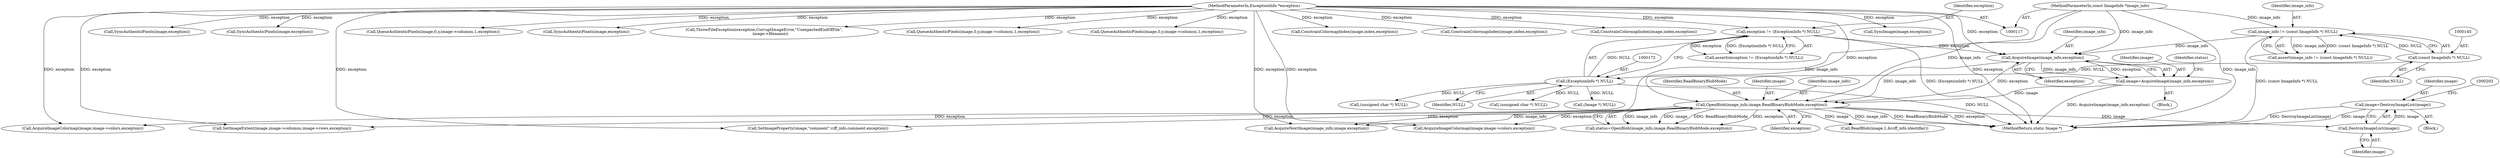 digraph "0_ImageMagick_134463b926fa965571aa4febd61b810be5e7da05_0@pointer" {
"1000197" [label="(Call,image=DestroyImageList(image))"];
"1000199" [label="(Call,DestroyImageList(image))"];
"1000187" [label="(Call,OpenBlob(image_info,image,ReadBinaryBlobMode,exception))"];
"1000182" [label="(Call,AcquireImage(image_info,exception))"];
"1000142" [label="(Call,image_info != (const ImageInfo *) NULL)"];
"1000118" [label="(MethodParameterIn,const ImageInfo *image_info)"];
"1000144" [label="(Call,(const ImageInfo *) NULL)"];
"1000169" [label="(Call,exception != (ExceptionInfo *) NULL)"];
"1000119" [label="(MethodParameterIn,ExceptionInfo *exception)"];
"1000171" [label="(Call,(ExceptionInfo *) NULL)"];
"1000180" [label="(Call,image=AcquireImage(image_info,exception))"];
"1002183" [label="(Call,ConstrainColormapIndex(image,index,exception))"];
"1002163" [label="(Call,ConstrainColormapIndex(image,index,exception))"];
"1000181" [label="(Identifier,image)"];
"1000170" [label="(Identifier,exception)"];
"1000190" [label="(Identifier,ReadBinaryBlobMode)"];
"1000760" [label="(Call,AcquireImageColormap(image,image->colors,exception))"];
"1002316" [label="(Call,AcquireNextImage(image_info,image,exception))"];
"1002258" [label="(Call,SyncImage(image,exception))"];
"1000142" [label="(Call,image_info != (const ImageInfo *) NULL)"];
"1000187" [label="(Call,OpenBlob(image_info,image,ReadBinaryBlobMode,exception))"];
"1000189" [label="(Identifier,image)"];
"1002370" [label="(MethodReturn,static Image *)"];
"1001913" [label="(Call,SyncAuthenticPixels(image,exception))"];
"1000171" [label="(Call,(ExceptionInfo *) NULL)"];
"1000169" [label="(Call,exception != (ExceptionInfo *) NULL)"];
"1000202" [label="(Call,(Image *) NULL)"];
"1000119" [label="(MethodParameterIn,ExceptionInfo *exception)"];
"1000188" [label="(Identifier,image_info)"];
"1000183" [label="(Identifier,image_info)"];
"1000144" [label="(Call,(const ImageInfo *) NULL)"];
"1002214" [label="(Call,SyncAuthenticPixels(image,exception))"];
"1000168" [label="(Call,assert(exception != (ExceptionInfo *) NULL))"];
"1000146" [label="(Identifier,NULL)"];
"1001727" [label="(Call,QueueAuthenticPixels(image,0,y,image->columns,1,exception))"];
"1002008" [label="(Call,SyncAuthenticPixels(image,exception))"];
"1002267" [label="(Call,ThrowFileException(exception,CorruptImageError,\"UnexpectedEndOfFile\",\n          image->filename))"];
"1000118" [label="(MethodParameterIn,const ImageInfo *image_info)"];
"1001324" [label="(Call,(unsigned char *) NULL)"];
"1000316" [label="(Call,SetImageProperty(image,\"comment\",viff_info.comment,exception))"];
"1000197" [label="(Call,image=DestroyImageList(image))"];
"1000196" [label="(Block,)"];
"1000186" [label="(Identifier,status)"];
"1000185" [label="(Call,status=OpenBlob(image_info,image,ReadBinaryBlobMode,exception))"];
"1000199" [label="(Call,DestroyImageList(image))"];
"1000173" [label="(Identifier,NULL)"];
"1000871" [label="(Call,(unsigned char *) NULL)"];
"1000182" [label="(Call,AcquireImage(image_info,exception))"];
"1000191" [label="(Identifier,exception)"];
"1001201" [label="(Call,SetImageExtent(image,image->columns,image->rows,exception))"];
"1000200" [label="(Identifier,image)"];
"1001966" [label="(Call,QueueAuthenticPixels(image,0,y,image->columns,1,exception))"];
"1002067" [label="(Call,QueueAuthenticPixels(image,0,y,image->columns,1,exception))"];
"1000207" [label="(Call,ReadBlob(image,1,&viff_info.identifier))"];
"1000824" [label="(Call,AcquireImageColormap(image,image->colors,exception))"];
"1002143" [label="(Call,ConstrainColormapIndex(image,index,exception))"];
"1000120" [label="(Block,)"];
"1000141" [label="(Call,assert(image_info != (const ImageInfo *) NULL))"];
"1000180" [label="(Call,image=AcquireImage(image_info,exception))"];
"1000198" [label="(Identifier,image)"];
"1000143" [label="(Identifier,image_info)"];
"1000184" [label="(Identifier,exception)"];
"1000197" -> "1000196"  [label="AST: "];
"1000197" -> "1000199"  [label="CFG: "];
"1000198" -> "1000197"  [label="AST: "];
"1000199" -> "1000197"  [label="AST: "];
"1000203" -> "1000197"  [label="CFG: "];
"1000197" -> "1002370"  [label="DDG: DestroyImageList(image)"];
"1000197" -> "1002370"  [label="DDG: image"];
"1000199" -> "1000197"  [label="DDG: image"];
"1000199" -> "1000200"  [label="CFG: "];
"1000200" -> "1000199"  [label="AST: "];
"1000187" -> "1000199"  [label="DDG: image"];
"1000187" -> "1000185"  [label="AST: "];
"1000187" -> "1000191"  [label="CFG: "];
"1000188" -> "1000187"  [label="AST: "];
"1000189" -> "1000187"  [label="AST: "];
"1000190" -> "1000187"  [label="AST: "];
"1000191" -> "1000187"  [label="AST: "];
"1000185" -> "1000187"  [label="CFG: "];
"1000187" -> "1002370"  [label="DDG: image_info"];
"1000187" -> "1002370"  [label="DDG: ReadBinaryBlobMode"];
"1000187" -> "1002370"  [label="DDG: exception"];
"1000187" -> "1000185"  [label="DDG: image_info"];
"1000187" -> "1000185"  [label="DDG: image"];
"1000187" -> "1000185"  [label="DDG: ReadBinaryBlobMode"];
"1000187" -> "1000185"  [label="DDG: exception"];
"1000182" -> "1000187"  [label="DDG: image_info"];
"1000182" -> "1000187"  [label="DDG: exception"];
"1000118" -> "1000187"  [label="DDG: image_info"];
"1000180" -> "1000187"  [label="DDG: image"];
"1000119" -> "1000187"  [label="DDG: exception"];
"1000187" -> "1000207"  [label="DDG: image"];
"1000187" -> "1000316"  [label="DDG: exception"];
"1000187" -> "1000760"  [label="DDG: exception"];
"1000187" -> "1000824"  [label="DDG: exception"];
"1000187" -> "1001201"  [label="DDG: exception"];
"1000187" -> "1002316"  [label="DDG: image_info"];
"1000182" -> "1000180"  [label="AST: "];
"1000182" -> "1000184"  [label="CFG: "];
"1000183" -> "1000182"  [label="AST: "];
"1000184" -> "1000182"  [label="AST: "];
"1000180" -> "1000182"  [label="CFG: "];
"1000182" -> "1000180"  [label="DDG: image_info"];
"1000182" -> "1000180"  [label="DDG: exception"];
"1000142" -> "1000182"  [label="DDG: image_info"];
"1000118" -> "1000182"  [label="DDG: image_info"];
"1000169" -> "1000182"  [label="DDG: exception"];
"1000119" -> "1000182"  [label="DDG: exception"];
"1000142" -> "1000141"  [label="AST: "];
"1000142" -> "1000144"  [label="CFG: "];
"1000143" -> "1000142"  [label="AST: "];
"1000144" -> "1000142"  [label="AST: "];
"1000141" -> "1000142"  [label="CFG: "];
"1000142" -> "1002370"  [label="DDG: (const ImageInfo *) NULL"];
"1000142" -> "1000141"  [label="DDG: image_info"];
"1000142" -> "1000141"  [label="DDG: (const ImageInfo *) NULL"];
"1000118" -> "1000142"  [label="DDG: image_info"];
"1000144" -> "1000142"  [label="DDG: NULL"];
"1000118" -> "1000117"  [label="AST: "];
"1000118" -> "1002370"  [label="DDG: image_info"];
"1000118" -> "1002316"  [label="DDG: image_info"];
"1000144" -> "1000146"  [label="CFG: "];
"1000145" -> "1000144"  [label="AST: "];
"1000146" -> "1000144"  [label="AST: "];
"1000144" -> "1000171"  [label="DDG: NULL"];
"1000169" -> "1000168"  [label="AST: "];
"1000169" -> "1000171"  [label="CFG: "];
"1000170" -> "1000169"  [label="AST: "];
"1000171" -> "1000169"  [label="AST: "];
"1000168" -> "1000169"  [label="CFG: "];
"1000169" -> "1002370"  [label="DDG: (ExceptionInfo *) NULL"];
"1000169" -> "1000168"  [label="DDG: exception"];
"1000169" -> "1000168"  [label="DDG: (ExceptionInfo *) NULL"];
"1000119" -> "1000169"  [label="DDG: exception"];
"1000171" -> "1000169"  [label="DDG: NULL"];
"1000119" -> "1000117"  [label="AST: "];
"1000119" -> "1002370"  [label="DDG: exception"];
"1000119" -> "1000316"  [label="DDG: exception"];
"1000119" -> "1000760"  [label="DDG: exception"];
"1000119" -> "1000824"  [label="DDG: exception"];
"1000119" -> "1001201"  [label="DDG: exception"];
"1000119" -> "1001727"  [label="DDG: exception"];
"1000119" -> "1001913"  [label="DDG: exception"];
"1000119" -> "1001966"  [label="DDG: exception"];
"1000119" -> "1002008"  [label="DDG: exception"];
"1000119" -> "1002067"  [label="DDG: exception"];
"1000119" -> "1002143"  [label="DDG: exception"];
"1000119" -> "1002163"  [label="DDG: exception"];
"1000119" -> "1002183"  [label="DDG: exception"];
"1000119" -> "1002214"  [label="DDG: exception"];
"1000119" -> "1002258"  [label="DDG: exception"];
"1000119" -> "1002267"  [label="DDG: exception"];
"1000119" -> "1002316"  [label="DDG: exception"];
"1000171" -> "1000173"  [label="CFG: "];
"1000172" -> "1000171"  [label="AST: "];
"1000173" -> "1000171"  [label="AST: "];
"1000171" -> "1002370"  [label="DDG: NULL"];
"1000171" -> "1000202"  [label="DDG: NULL"];
"1000171" -> "1000871"  [label="DDG: NULL"];
"1000171" -> "1001324"  [label="DDG: NULL"];
"1000180" -> "1000120"  [label="AST: "];
"1000181" -> "1000180"  [label="AST: "];
"1000186" -> "1000180"  [label="CFG: "];
"1000180" -> "1002370"  [label="DDG: AcquireImage(image_info,exception)"];
}
